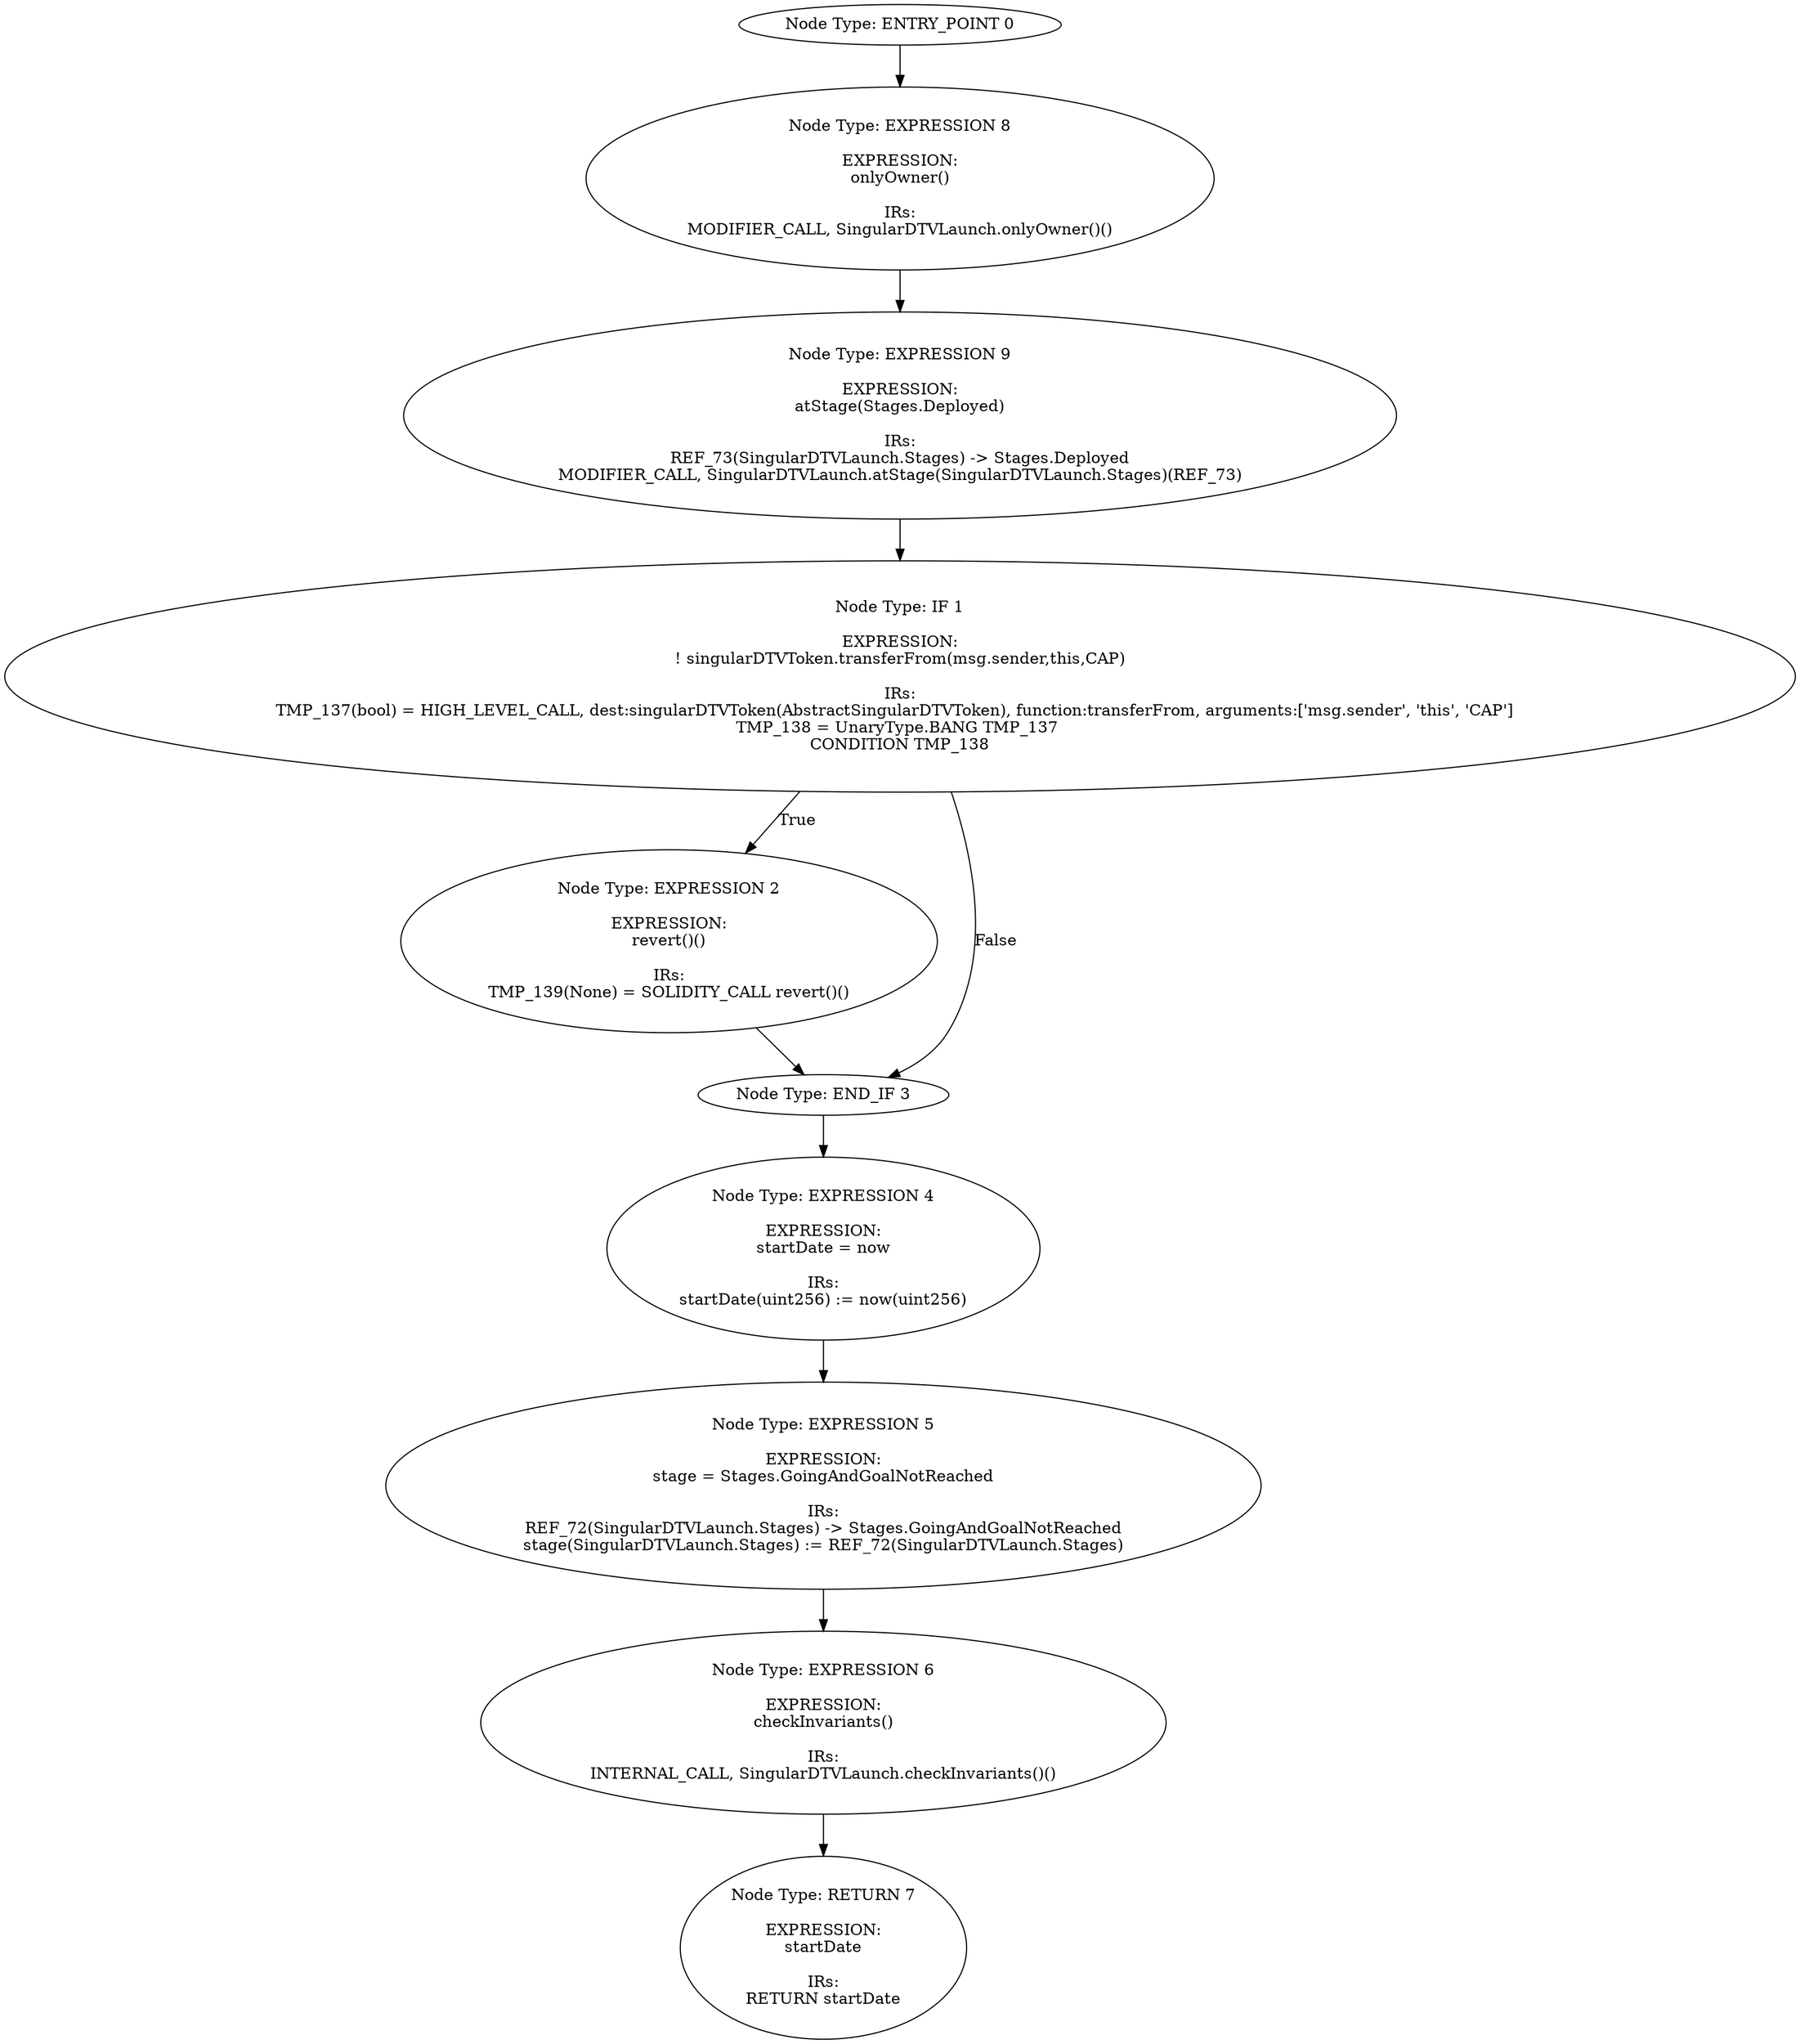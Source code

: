 digraph{
0[label="Node Type: ENTRY_POINT 0
"];
0->8;
1[label="Node Type: IF 1

EXPRESSION:
! singularDTVToken.transferFrom(msg.sender,this,CAP)

IRs:
TMP_137(bool) = HIGH_LEVEL_CALL, dest:singularDTVToken(AbstractSingularDTVToken), function:transferFrom, arguments:['msg.sender', 'this', 'CAP']  
TMP_138 = UnaryType.BANG TMP_137 
CONDITION TMP_138"];
1->2[label="True"];
1->3[label="False"];
2[label="Node Type: EXPRESSION 2

EXPRESSION:
revert()()

IRs:
TMP_139(None) = SOLIDITY_CALL revert()()"];
2->3;
3[label="Node Type: END_IF 3
"];
3->4;
4[label="Node Type: EXPRESSION 4

EXPRESSION:
startDate = now

IRs:
startDate(uint256) := now(uint256)"];
4->5;
5[label="Node Type: EXPRESSION 5

EXPRESSION:
stage = Stages.GoingAndGoalNotReached

IRs:
REF_72(SingularDTVLaunch.Stages) -> Stages.GoingAndGoalNotReached
stage(SingularDTVLaunch.Stages) := REF_72(SingularDTVLaunch.Stages)"];
5->6;
6[label="Node Type: EXPRESSION 6

EXPRESSION:
checkInvariants()

IRs:
INTERNAL_CALL, SingularDTVLaunch.checkInvariants()()"];
6->7;
7[label="Node Type: RETURN 7

EXPRESSION:
startDate

IRs:
RETURN startDate"];
8[label="Node Type: EXPRESSION 8

EXPRESSION:
onlyOwner()

IRs:
MODIFIER_CALL, SingularDTVLaunch.onlyOwner()()"];
8->9;
9[label="Node Type: EXPRESSION 9

EXPRESSION:
atStage(Stages.Deployed)

IRs:
REF_73(SingularDTVLaunch.Stages) -> Stages.Deployed
MODIFIER_CALL, SingularDTVLaunch.atStage(SingularDTVLaunch.Stages)(REF_73)"];
9->1;
}
